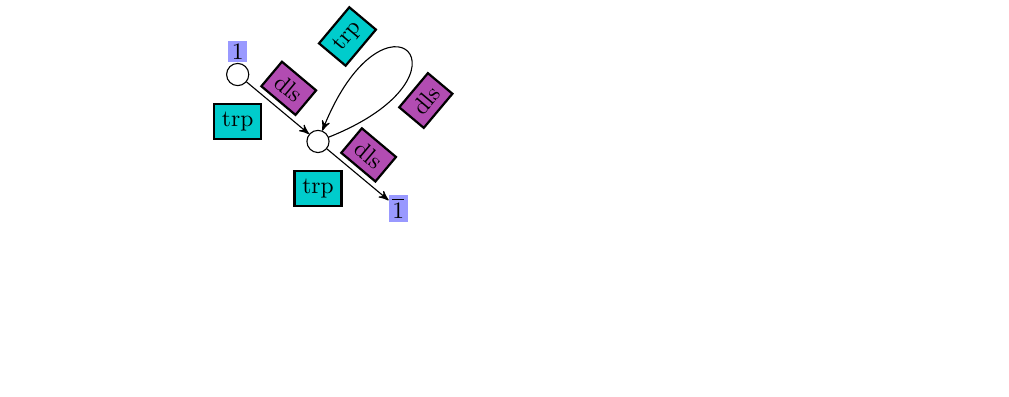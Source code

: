 \usetikzlibrary{arrows,fit}
\begin{tikzpicture}
[
	scale=0.85,
	transform shape
%	edge from parent/.style={draw,->,>=stealth'}
]

\path[use as bounding box] (-30mm,7mm) rectangle (111mm,-44mm);

\definecolor{ref1col}{rgb}{0.6,0.6,1.0}
\definecolor{ref2col}{rgb}{1.0,0.7,0.7}
\definecolor{ref3col}{rgb}{0.3,1.0,0.3}
\definecolor{ref4col}{rgb}{1.0,0.3,1.0}
\definecolor{trpcol}{rgb}{0.0,0.8, 0.8}
\definecolor{dlscol}{rgb}{0.7,0.3,0.7}

\tikzstyle{state}=[draw,circle]
\tikzstyle{trans}=[draw,->,>=stealth']
\tikzstyle{abstr}=[draw,dotted,thick]
\tikzstyle{ref}=[rectangle,inner sep=0.5mm]
\tikzstyle{sepline}=[draw=black!40,thick,dashdotted]
\tikzstyle{trpbox}=[thick,draw=black,fill=trpcol]
\tikzstyle{dlsbox}=[above,yshift=1mm,thick,draw=black,fill=dlscol]

% Automaton 1
\node[state] (q1) at (0mm,0mm) {};
\node[] (r4) [below of=q1] {};
\node[node distance=6mm] (r5) [right of=r4] {};
\node[state,node distance=6mm] (r2) [right of=r5] {};

\draw (q1) edge[trans] node[dlsbox,rotate=-40] {dls} (r2);

\node[trpbox,below of=q1,yshift=3mm]  {trp};

\node[anchor=south,ref,fill=ref1col] at (q1.north) {1};

%%%%%

\draw[trans] (r2) .. controls +(25mm,10mm) and +(10mm,25mm) .. node[near start,dlsbox,rotate=50,below,yshift=-2mm] {dls} node[near end,trpbox,rotate=50,above,yshift=2mm] {trp} (r2);


% Automaton 4
\node[] (dr4) [below of=r2] {};
\node[] (dr5) [node distance=6mm,right of=dr4] {};
\node[ref,fill=ref1col] (dr2) [node distance=6mm,right of=dr5] {$\overline{1}$};

\draw (r2) edge[trans] node[dlsbox,rotate=-40] {dls} (dr2);

\node[trpbox,below of=r2,yshift=3mm]  {trp};

\end{tikzpicture}